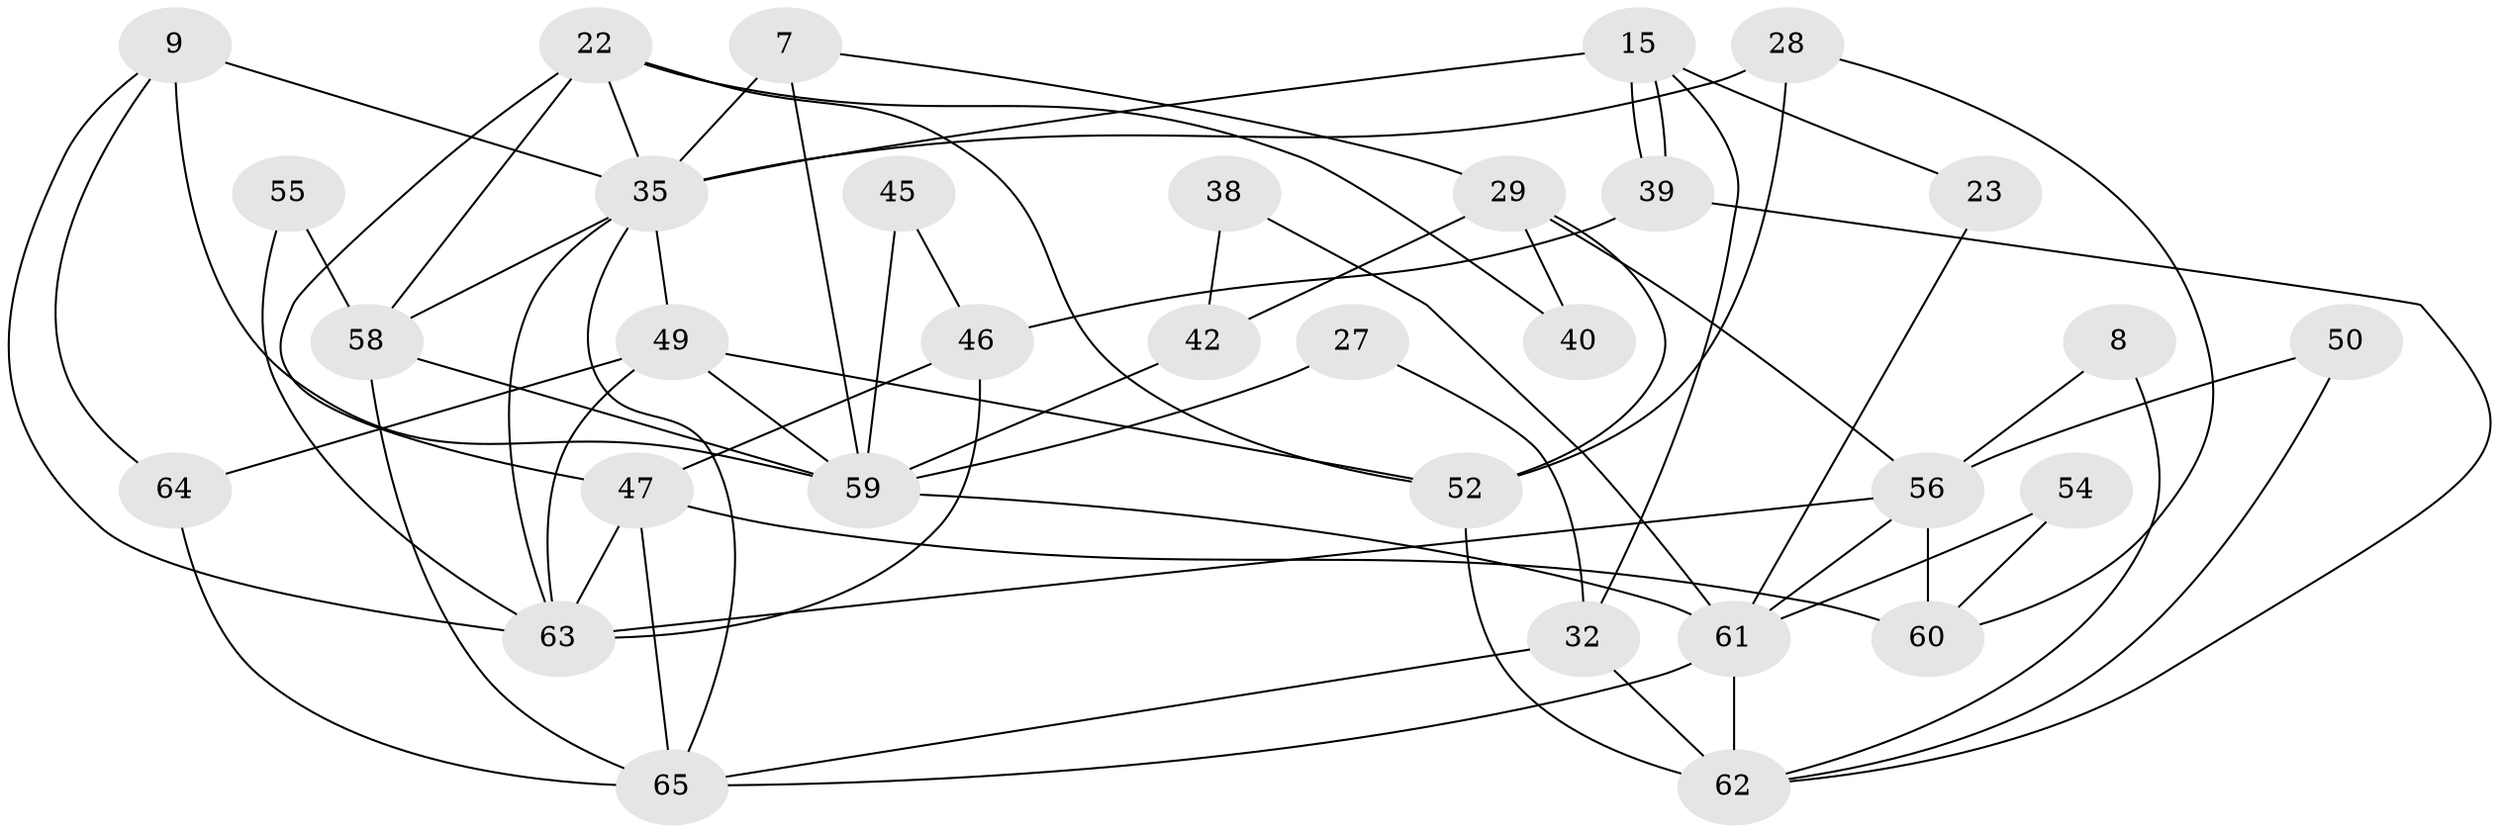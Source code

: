 // original degree distribution, {3: 0.2, 5: 0.23076923076923078, 4: 0.27692307692307694, 2: 0.16923076923076924, 6: 0.09230769230769231, 9: 0.015384615384615385, 7: 0.015384615384615385}
// Generated by graph-tools (version 1.1) at 2025/51/03/09/25 04:51:15]
// undirected, 32 vertices, 67 edges
graph export_dot {
graph [start="1"]
  node [color=gray90,style=filled];
  7;
  8;
  9 [super="+2"];
  15;
  22 [super="+10"];
  23;
  27;
  28 [super="+21"];
  29 [super="+20"];
  32;
  35 [super="+31"];
  38;
  39;
  40;
  42;
  45;
  46;
  47 [super="+36+12"];
  49 [super="+44"];
  50;
  52 [super="+25+43"];
  54;
  55;
  56 [super="+53+33"];
  58 [super="+51"];
  59 [super="+5+34"];
  60;
  61 [super="+57+37"];
  62 [super="+48"];
  63 [super="+30+26+16"];
  64 [super="+17"];
  65 [super="+24"];
  7 -- 59;
  7 -- 35;
  7 -- 29;
  8 -- 56 [weight=2];
  8 -- 62 [weight=2];
  9 -- 59 [weight=3];
  9 -- 64;
  9 -- 35;
  9 -- 63 [weight=2];
  15 -- 35;
  15 -- 39;
  15 -- 39;
  15 -- 23;
  15 -- 32;
  22 -- 58;
  22 -- 47 [weight=2];
  22 -- 40;
  22 -- 35;
  22 -- 52;
  23 -- 61;
  27 -- 32;
  27 -- 59;
  28 -- 60;
  28 -- 52 [weight=2];
  28 -- 35 [weight=2];
  29 -- 42 [weight=2];
  29 -- 52 [weight=3];
  29 -- 40;
  29 -- 56 [weight=3];
  32 -- 65;
  32 -- 62;
  35 -- 65;
  35 -- 49;
  35 -- 58;
  35 -- 63;
  38 -- 42;
  38 -- 61;
  39 -- 46;
  39 -- 62;
  42 -- 59;
  45 -- 46;
  45 -- 59 [weight=2];
  46 -- 47 [weight=2];
  46 -- 63;
  47 -- 60;
  47 -- 63 [weight=2];
  47 -- 65;
  49 -- 52 [weight=2];
  49 -- 59;
  49 -- 64;
  49 -- 63;
  50 -- 56;
  50 -- 62;
  52 -- 62 [weight=3];
  54 -- 60;
  54 -- 61;
  55 -- 58;
  55 -- 63;
  56 -- 60 [weight=2];
  56 -- 61;
  56 -- 63 [weight=4];
  58 -- 65 [weight=2];
  58 -- 59 [weight=2];
  59 -- 61 [weight=3];
  61 -- 65;
  61 -- 62 [weight=2];
  64 -- 65;
}
